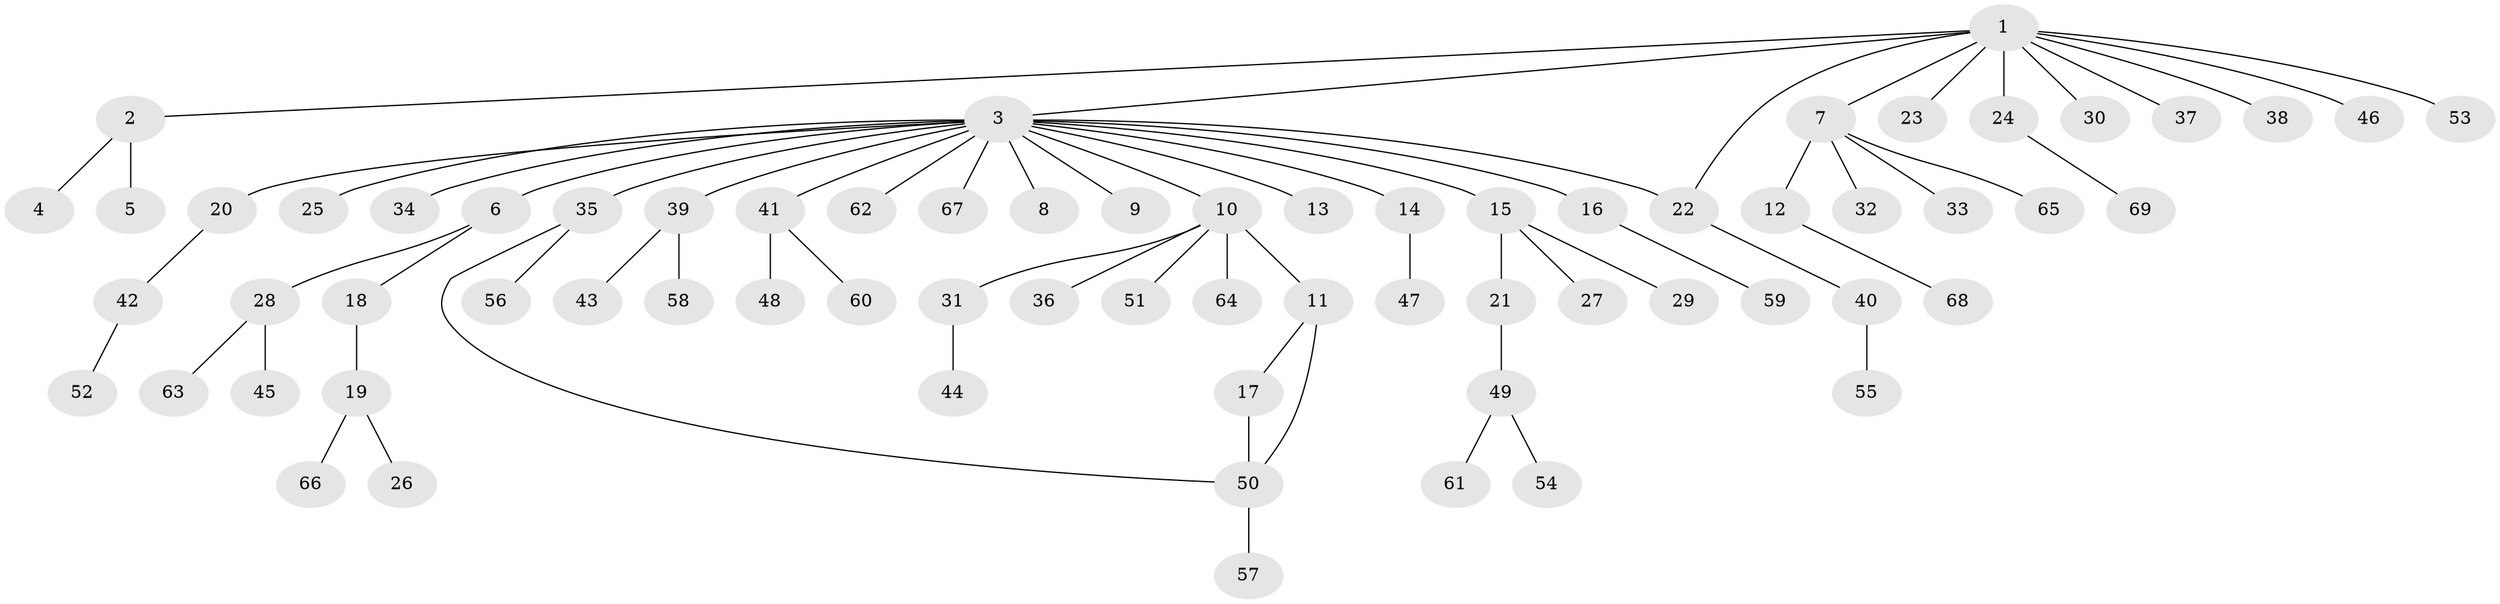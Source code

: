 // coarse degree distribution, {10: 0.023255813953488372, 2: 0.16279069767441862, 17: 0.023255813953488372, 1: 0.6511627906976745, 3: 0.11627906976744186, 4: 0.023255813953488372}
// Generated by graph-tools (version 1.1) at 2025/50/03/04/25 22:50:27]
// undirected, 69 vertices, 71 edges
graph export_dot {
  node [color=gray90,style=filled];
  1;
  2;
  3;
  4;
  5;
  6;
  7;
  8;
  9;
  10;
  11;
  12;
  13;
  14;
  15;
  16;
  17;
  18;
  19;
  20;
  21;
  22;
  23;
  24;
  25;
  26;
  27;
  28;
  29;
  30;
  31;
  32;
  33;
  34;
  35;
  36;
  37;
  38;
  39;
  40;
  41;
  42;
  43;
  44;
  45;
  46;
  47;
  48;
  49;
  50;
  51;
  52;
  53;
  54;
  55;
  56;
  57;
  58;
  59;
  60;
  61;
  62;
  63;
  64;
  65;
  66;
  67;
  68;
  69;
  1 -- 2;
  1 -- 3;
  1 -- 7;
  1 -- 22;
  1 -- 23;
  1 -- 24;
  1 -- 30;
  1 -- 37;
  1 -- 38;
  1 -- 46;
  1 -- 53;
  2 -- 4;
  2 -- 5;
  3 -- 6;
  3 -- 8;
  3 -- 9;
  3 -- 10;
  3 -- 13;
  3 -- 14;
  3 -- 15;
  3 -- 16;
  3 -- 20;
  3 -- 22;
  3 -- 25;
  3 -- 34;
  3 -- 35;
  3 -- 39;
  3 -- 41;
  3 -- 62;
  3 -- 67;
  6 -- 18;
  6 -- 28;
  7 -- 12;
  7 -- 32;
  7 -- 33;
  7 -- 65;
  10 -- 11;
  10 -- 31;
  10 -- 36;
  10 -- 51;
  10 -- 64;
  11 -- 17;
  11 -- 50;
  12 -- 68;
  14 -- 47;
  15 -- 21;
  15 -- 27;
  15 -- 29;
  16 -- 59;
  17 -- 50;
  18 -- 19;
  19 -- 26;
  19 -- 66;
  20 -- 42;
  21 -- 49;
  22 -- 40;
  24 -- 69;
  28 -- 45;
  28 -- 63;
  31 -- 44;
  35 -- 50;
  35 -- 56;
  39 -- 43;
  39 -- 58;
  40 -- 55;
  41 -- 48;
  41 -- 60;
  42 -- 52;
  49 -- 54;
  49 -- 61;
  50 -- 57;
}
